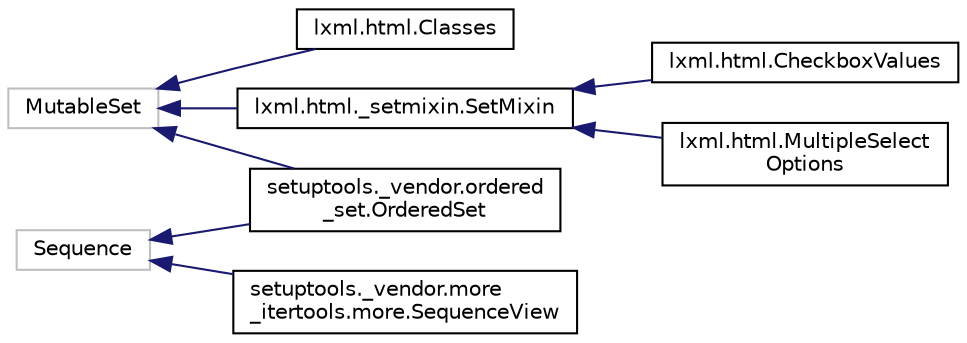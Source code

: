 digraph "Graphical Class Hierarchy"
{
 // LATEX_PDF_SIZE
  edge [fontname="Helvetica",fontsize="10",labelfontname="Helvetica",labelfontsize="10"];
  node [fontname="Helvetica",fontsize="10",shape=record];
  rankdir="LR";
  Node3562 [label="MutableSet",height=0.2,width=0.4,color="grey75", fillcolor="white", style="filled",tooltip=" "];
  Node3562 -> Node0 [dir="back",color="midnightblue",fontsize="10",style="solid",fontname="Helvetica"];
  Node0 [label="lxml.html.Classes",height=0.2,width=0.4,color="black", fillcolor="white", style="filled",URL="$classlxml_1_1html_1_1Classes.html",tooltip=" "];
  Node3562 -> Node3564 [dir="back",color="midnightblue",fontsize="10",style="solid",fontname="Helvetica"];
  Node3564 [label="lxml.html._setmixin.SetMixin",height=0.2,width=0.4,color="black", fillcolor="white", style="filled",URL="$classlxml_1_1html_1_1__setmixin_1_1SetMixin.html",tooltip=" "];
  Node3564 -> Node3565 [dir="back",color="midnightblue",fontsize="10",style="solid",fontname="Helvetica"];
  Node3565 [label="lxml.html.CheckboxValues",height=0.2,width=0.4,color="black", fillcolor="white", style="filled",URL="$classlxml_1_1html_1_1CheckboxValues.html",tooltip=" "];
  Node3564 -> Node3566 [dir="back",color="midnightblue",fontsize="10",style="solid",fontname="Helvetica"];
  Node3566 [label="lxml.html.MultipleSelect\lOptions",height=0.2,width=0.4,color="black", fillcolor="white", style="filled",URL="$classlxml_1_1html_1_1MultipleSelectOptions.html",tooltip=" "];
  Node3562 -> Node3567 [dir="back",color="midnightblue",fontsize="10",style="solid",fontname="Helvetica"];
  Node3567 [label="setuptools._vendor.ordered\l_set.OrderedSet",height=0.2,width=0.4,color="black", fillcolor="white", style="filled",URL="$classsetuptools_1_1__vendor_1_1ordered__set_1_1OrderedSet.html",tooltip=" "];
  Node3662 [label="Sequence",height=0.2,width=0.4,color="grey75", fillcolor="white", style="filled",tooltip=" "];
  Node3662 -> Node3663 [dir="back",color="midnightblue",fontsize="10",style="solid",fontname="Helvetica"];
  Node3663 [label="setuptools._vendor.more\l_itertools.more.SequenceView",height=0.2,width=0.4,color="black", fillcolor="white", style="filled",URL="$classsetuptools_1_1__vendor_1_1more__itertools_1_1more_1_1SequenceView.html",tooltip=" "];
  Node3662 -> Node3567 [dir="back",color="midnightblue",fontsize="10",style="solid",fontname="Helvetica"];
}
